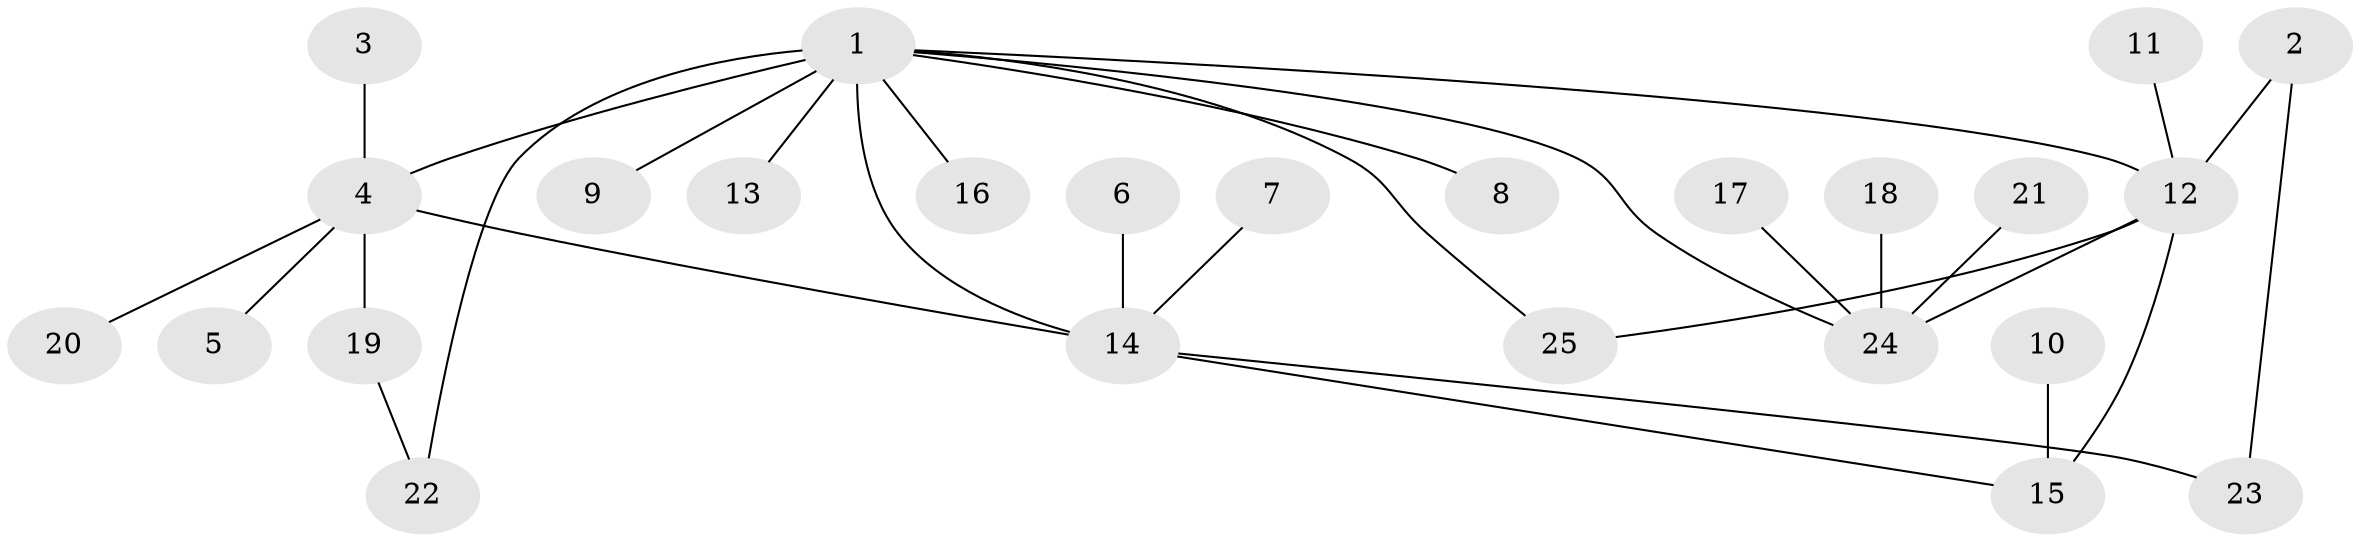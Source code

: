 // original degree distribution, {4: 0.061224489795918366, 6: 0.061224489795918366, 3: 0.12244897959183673, 8: 0.061224489795918366, 2: 0.16326530612244897, 1: 0.5306122448979592}
// Generated by graph-tools (version 1.1) at 2025/50/03/09/25 03:50:36]
// undirected, 25 vertices, 30 edges
graph export_dot {
graph [start="1"]
  node [color=gray90,style=filled];
  1;
  2;
  3;
  4;
  5;
  6;
  7;
  8;
  9;
  10;
  11;
  12;
  13;
  14;
  15;
  16;
  17;
  18;
  19;
  20;
  21;
  22;
  23;
  24;
  25;
  1 -- 4 [weight=2.0];
  1 -- 8 [weight=1.0];
  1 -- 9 [weight=1.0];
  1 -- 12 [weight=2.0];
  1 -- 13 [weight=1.0];
  1 -- 14 [weight=2.0];
  1 -- 16 [weight=1.0];
  1 -- 22 [weight=1.0];
  1 -- 24 [weight=1.0];
  1 -- 25 [weight=1.0];
  2 -- 12 [weight=1.0];
  2 -- 23 [weight=1.0];
  3 -- 4 [weight=1.0];
  4 -- 5 [weight=1.0];
  4 -- 14 [weight=1.0];
  4 -- 19 [weight=1.0];
  4 -- 20 [weight=1.0];
  6 -- 14 [weight=1.0];
  7 -- 14 [weight=1.0];
  10 -- 15 [weight=1.0];
  11 -- 12 [weight=1.0];
  12 -- 15 [weight=1.0];
  12 -- 24 [weight=1.0];
  12 -- 25 [weight=1.0];
  14 -- 15 [weight=1.0];
  14 -- 23 [weight=1.0];
  17 -- 24 [weight=1.0];
  18 -- 24 [weight=1.0];
  19 -- 22 [weight=1.0];
  21 -- 24 [weight=1.0];
}
